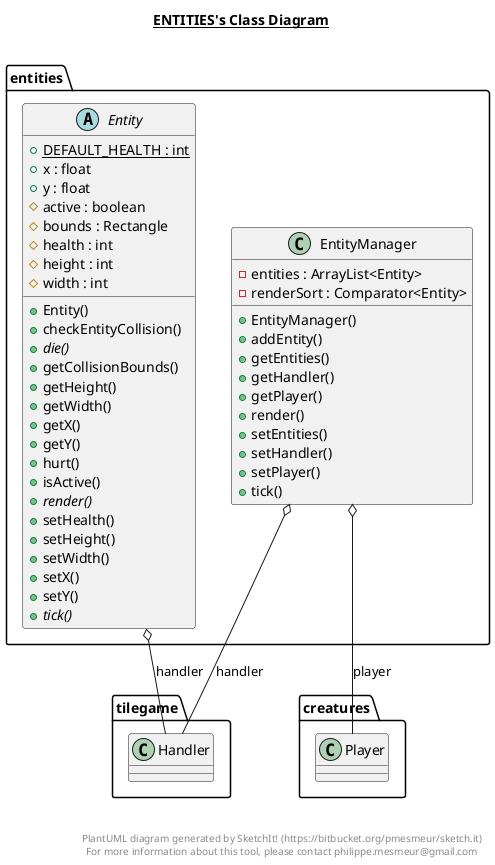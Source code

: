 @startuml

title __ENTITIES's Class Diagram__\n

  namespace entities {
    abstract class entities.Entity {
        {static} + DEFAULT_HEALTH : int
        + x : float
        + y : float
        # active : boolean
        # bounds : Rectangle
        # health : int
        # height : int
        # width : int
        + Entity()
        + checkEntityCollision()
        {abstract} + die()
        + getCollisionBounds()
        + getHeight()
        + getWidth()
        + getX()
        + getY()
        + hurt()
        + isActive()
        {abstract} + render()
        + setHealth()
        + setHeight()
        + setWidth()
        + setX()
        + setY()
        {abstract} + tick()
    }
  }
  

  namespace entities {
    class entities.EntityManager {
        - entities : ArrayList<Entity>
        - renderSort : Comparator<Entity>
        + EntityManager()
        + addEntity()
        + getEntities()
        + getHandler()
        + getPlayer()
        + render()
        + setEntities()
        + setHandler()
        + setPlayer()
        + tick()
    }
  }
  

  entities.Entity o-- tilegame.Handler : handler
  entities.EntityManager o-- tilegame.Handler : handler
  entities.EntityManager o-- creatures.Player : player


right footer


PlantUML diagram generated by SketchIt! (https://bitbucket.org/pmesmeur/sketch.it)
For more information about this tool, please contact philippe.mesmeur@gmail.com
endfooter

@enduml
